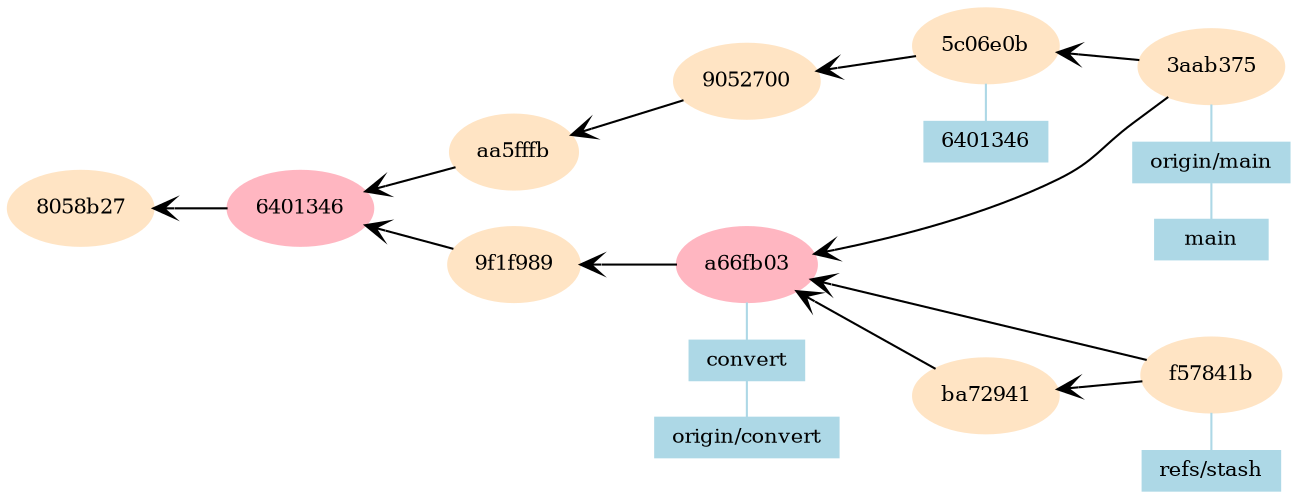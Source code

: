 digraph G {
   graph[rankdir="LR", fontsize=10.0, bgcolor="white"];
   node[shape=ellipse, fontsize=10.0, style="filled"];
   edge[weight=2, penwidth=1.0, fontsize=10.0, arrowtail="open", dir="back"];

   // label cnode, mnode and snodes
   "3aab375" [label="3aab375", color="bisque"];
   "5c06e0b" [label="5c06e0b", color="bisque"];
   "9052700" [label="9052700", color="bisque"];
   "aa5fffb" [label="aa5fffb", color="bisque"];
   "f57841b" [label="f57841b", color="bisque"];
   "ba72941" [label="ba72941", color="bisque"];
   "a66fb03" [label="a66fb03", color="lightpink"];
   "9f1f989" [label="9f1f989", color="bisque"];
   "6401346" [label="6401346", color="lightpink"];
   "8058b27" [label="8058b27", color="bisque"];

   // edges
   "5c06e0b" -> "3aab375" ;
   "a66fb03" -> "3aab375" ;
   "9052700" -> "5c06e0b" ;
   "aa5fffb" -> "9052700" ;
   "6401346" -> "aa5fffb" ;
   "a66fb03" -> "f57841b" ;
   "ba72941" -> "f57841b" ;
   "a66fb03" -> "ba72941" ;
   "9f1f989" -> "a66fb03" ;
   "6401346" -> "9f1f989" ;
   "8058b27" -> "6401346" ;

   // annotate branches and tags
   "3aab375+main" [label="main", color="lightblue", style=filled, shape=box, height=0.15];
   "3aab375+origin/main" [label="origin/main", color="lightblue", style=filled, shape=box, height=0.15];
   "3aab375" -> "3aab375+origin/main" -> "3aab375+main" [arrowhead=normal, color="lightblue", dir=none];
   {rank=same; "3aab375"; "3aab375+main"; "3aab375+origin/main"};

   "5c06e0b+6401346" [label="6401346", color="lightblue", style=filled, shape=box, height=0.15];
   "5c06e0b" -> "5c06e0b+6401346" [arrowhead=normal, color="lightblue", dir=none];
   {rank=same; "5c06e0b"; "5c06e0b+6401346"};

   "f57841b+refs/stash" [label="refs/stash", color="lightblue", style=filled, shape=box, height=0.15];
   "f57841b" -> "f57841b+refs/stash" [arrowhead=normal, color="lightblue", dir=none];
   {rank=same; "f57841b"; "f57841b+refs/stash"};

   "a66fb03+origin/convert" [label="origin/convert", color="lightblue", style=filled, shape=box, height=0.15];
   "a66fb03+convert" [label="convert", color="lightblue", style=filled, shape=box, height=0.15];
   "a66fb03" -> "a66fb03+convert" -> "a66fb03+origin/convert" [arrowhead=normal, color="lightblue", dir=none];
   {rank=same; "a66fb03"; "a66fb03+origin/convert"; "a66fb03+convert"};
}
// summary:num_graph_commit_nodes 8
// summary:num_graph_merge_nodes 2
// summary:num_graph_squash_nodes 0
// summary:total_commits 10
// summary:total_graph_commit_nodes 10
